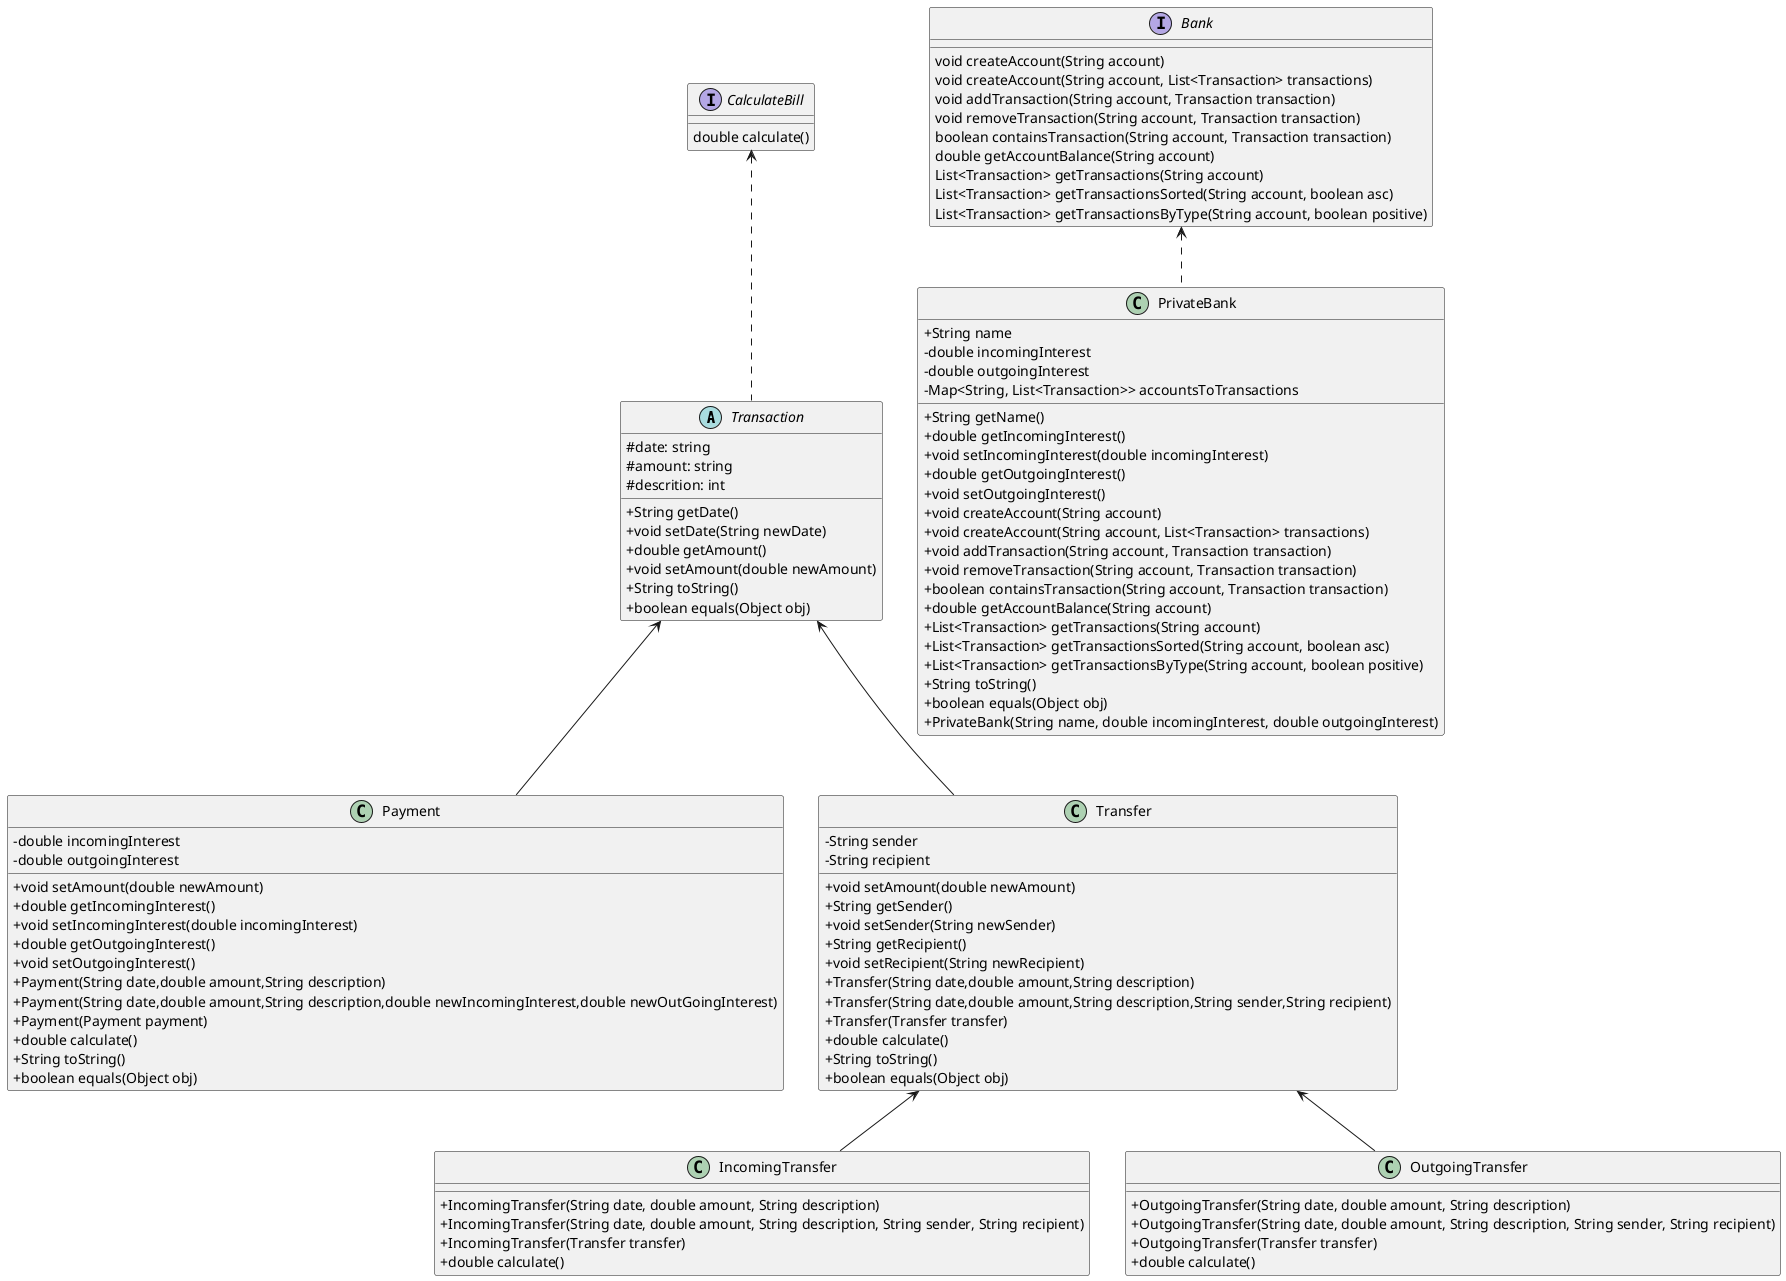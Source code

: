 @startuml
'https://plantuml.com/class-diagram

skinparam classAttributeIconSize 0
abstract class Transaction {
    #date: string
    #amount: string
    #descrition: int

    +String getDate()
    +void setDate(String newDate)
    +double getAmount()
    +void setAmount(double newAmount)
    +String toString()
    +boolean equals(Object obj)
}
class Payment {
-double incomingInterest
-double outgoingInterest
+void setAmount(double newAmount)
+double getIncomingInterest()
+void setIncomingInterest(double incomingInterest)
+double getOutgoingInterest()
+void setOutgoingInterest()
+Payment(String date,double amount,String description)
+Payment(String date,double amount,String description,double newIncomingInterest,double newOutGoingInterest)
+Payment(Payment payment)
+double calculate()
+String toString()
+boolean equals(Object obj)
}
class Transfer {
    -String sender
    -String recipient
    +void setAmount(double newAmount)
    +String getSender()
    +void setSender(String newSender)
    +String getRecipient()
    +void setRecipient(String newRecipient)
    +Transfer(String date,double amount,String description)
    +Transfer(String date,double amount,String description,String sender,String recipient)
    +Transfer(Transfer transfer)
    +double calculate()
    +String toString()
    + boolean equals(Object obj)
}
class IncomingTransfer{
+IncomingTransfer(String date, double amount, String description)
+IncomingTransfer(String date, double amount, String description, String sender, String recipient)
+IncomingTransfer(Transfer transfer)
+double calculate()
}
class OutgoingTransfer{
+OutgoingTransfer(String date, double amount, String description)
+OutgoingTransfer(String date, double amount, String description, String sender, String recipient)
+OutgoingTransfer(Transfer transfer)
+double calculate()
}
interface Bank{
void createAccount(String account)
 void createAccount(String account, List<Transaction> transactions)
 void addTransaction(String account, Transaction transaction)
 void removeTransaction(String account, Transaction transaction)
  boolean containsTransaction(String account, Transaction transaction)
   double getAccountBalance(String account)
   List<Transaction> getTransactions(String account)
   List<Transaction> getTransactionsSorted(String account, boolean asc)
   List<Transaction> getTransactionsByType(String account, boolean positive)
}
class PrivateBank{
+String name
-double incomingInterest
-double outgoingInterest
-Map<String, List<Transaction>> accountsToTransactions
+String getName()
+double getIncomingInterest()
+void setIncomingInterest(double incomingInterest)
+double getOutgoingInterest()
+void setOutgoingInterest()
+void createAccount(String account)
+void createAccount(String account, List<Transaction> transactions)
+void addTransaction(String account, Transaction transaction)
+void removeTransaction(String account, Transaction transaction)
+boolean containsTransaction(String account, Transaction transaction)
+double getAccountBalance(String account)
+List<Transaction> getTransactions(String account)
+List<Transaction> getTransactionsSorted(String account, boolean asc)
+List<Transaction> getTransactionsByType(String account, boolean positive)
+String toString()
+boolean equals(Object obj)
+PrivateBank(String name, double incomingInterest, double outgoingInterest)
}
interface CalculateBill{
double calculate()
}

Transaction <-- Payment
Transaction <-- Transfer
Transfer <-- OutgoingTransfer
Transfer <-- IncomingTransfer
CalculateBill <.. Transaction
Bank<..PrivateBank


@enduml